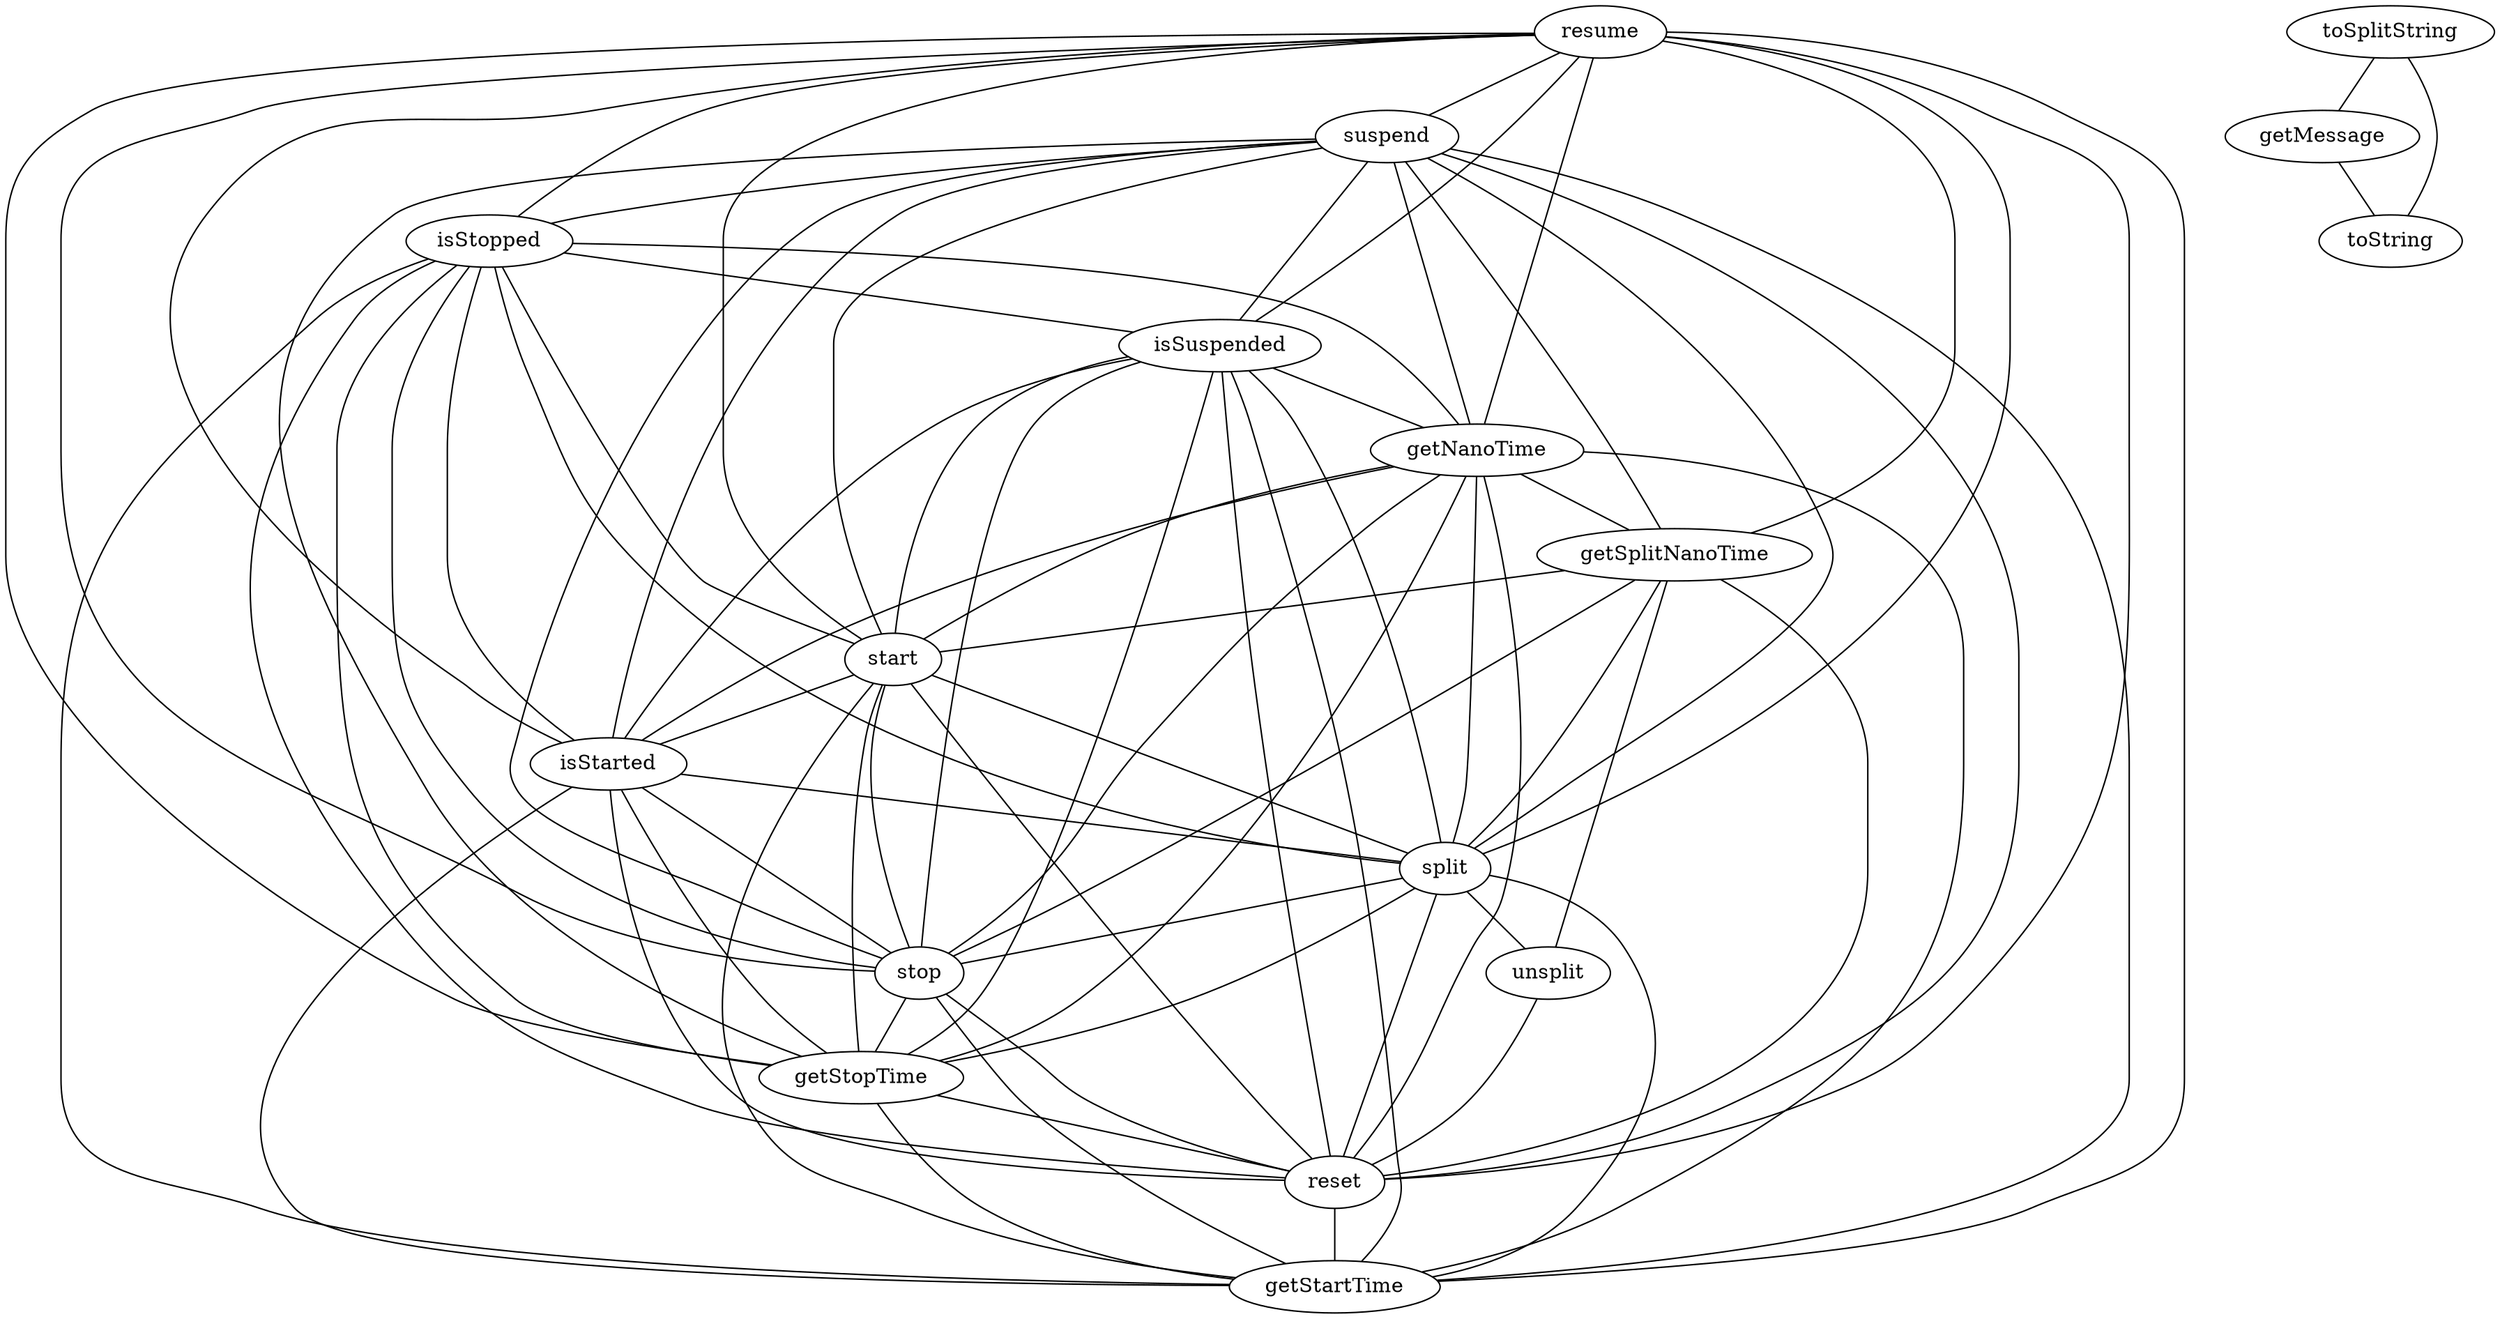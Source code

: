 strict graph ip_map {
resume--suspend;
resume--isStopped;
resume--isSuspended;
resume--split;
resume--stop;
resume--getStopTime;
resume--getNanoTime;
resume--getSplitNanoTime;
resume--start;
resume--reset;
resume--isStarted;
resume--getStartTime;
suspend--isStopped;
suspend--isSuspended;
suspend--split;
suspend--stop;
suspend--getStopTime;
suspend--getNanoTime;
suspend--getSplitNanoTime;
suspend--start;
suspend--reset;
suspend--isStarted;
suspend--getStartTime;
isStopped--isSuspended;
isStopped--split;
isStopped--stop;
isStopped--getStopTime;
isStopped--getNanoTime;
isStopped--start;
isStopped--reset;
isStopped--isStarted;
isStopped--getStartTime;
isSuspended--split;
isSuspended--stop;
isSuspended--getStopTime;
isSuspended--getNanoTime;
isSuspended--start;
isSuspended--reset;
isSuspended--isStarted;
isSuspended--getStartTime;
toSplitString--getMessage;
toSplitString--toString;
getNanoTime--split;
getNanoTime--stop;
getNanoTime--getStopTime;
getNanoTime--getSplitNanoTime;
getNanoTime--start;
getNanoTime--reset;
getNanoTime--isStarted;
getNanoTime--getStartTime;
getSplitNanoTime--split;
getSplitNanoTime--stop;
getSplitNanoTime--unsplit;
getSplitNanoTime--start;
getSplitNanoTime--reset;
start--split;
start--stop;
start--getStopTime;
start--reset;
start--isStarted;
start--getStartTime;
getMessage--toString;
isStarted--split;
isStarted--stop;
isStarted--getStopTime;
isStarted--reset;
isStarted--getStartTime;
split--stop;
split--getStopTime;
split--unsplit;
split--reset;
split--getStartTime;
stop--getStopTime;
stop--reset;
stop--getStartTime;
getStopTime--reset;
getStopTime--getStartTime;
unsplit--reset;
reset--getStartTime;
}